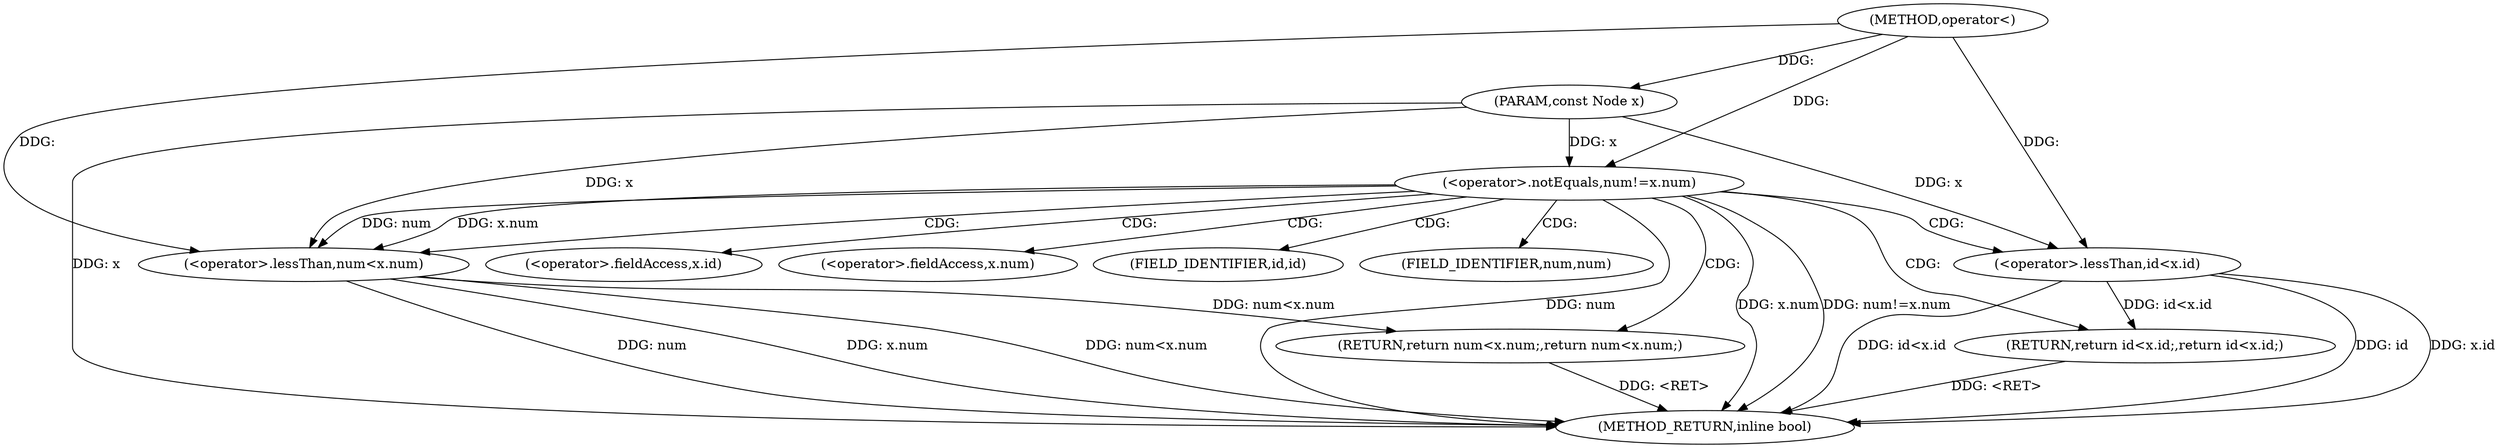 digraph "operator<" {  
"1000231" [label = "(METHOD,operator<)" ]
"1000252" [label = "(METHOD_RETURN,inline bool)" ]
"1000232" [label = "(PARAM,const Node x)" ]
"1000246" [label = "(RETURN,return id<x.id;,return id<x.id;)" ]
"1000235" [label = "(<operator>.notEquals,num!=x.num)" ]
"1000240" [label = "(RETURN,return num<x.num;,return num<x.num;)" ]
"1000247" [label = "(<operator>.lessThan,id<x.id)" ]
"1000241" [label = "(<operator>.lessThan,num<x.num)" ]
"1000249" [label = "(<operator>.fieldAccess,x.id)" ]
"1000243" [label = "(<operator>.fieldAccess,x.num)" ]
"1000251" [label = "(FIELD_IDENTIFIER,id,id)" ]
"1000245" [label = "(FIELD_IDENTIFIER,num,num)" ]
  "1000232" -> "1000252"  [ label = "DDG: x"] 
  "1000235" -> "1000252"  [ label = "DDG: num"] 
  "1000235" -> "1000252"  [ label = "DDG: x.num"] 
  "1000235" -> "1000252"  [ label = "DDG: num!=x.num"] 
  "1000247" -> "1000252"  [ label = "DDG: x.id"] 
  "1000247" -> "1000252"  [ label = "DDG: id<x.id"] 
  "1000241" -> "1000252"  [ label = "DDG: num"] 
  "1000241" -> "1000252"  [ label = "DDG: x.num"] 
  "1000241" -> "1000252"  [ label = "DDG: num<x.num"] 
  "1000246" -> "1000252"  [ label = "DDG: <RET>"] 
  "1000240" -> "1000252"  [ label = "DDG: <RET>"] 
  "1000247" -> "1000252"  [ label = "DDG: id"] 
  "1000231" -> "1000232"  [ label = "DDG: "] 
  "1000247" -> "1000246"  [ label = "DDG: id<x.id"] 
  "1000241" -> "1000240"  [ label = "DDG: num<x.num"] 
  "1000231" -> "1000235"  [ label = "DDG: "] 
  "1000232" -> "1000235"  [ label = "DDG: x"] 
  "1000231" -> "1000247"  [ label = "DDG: "] 
  "1000232" -> "1000247"  [ label = "DDG: x"] 
  "1000235" -> "1000241"  [ label = "DDG: num"] 
  "1000231" -> "1000241"  [ label = "DDG: "] 
  "1000235" -> "1000241"  [ label = "DDG: x.num"] 
  "1000232" -> "1000241"  [ label = "DDG: x"] 
  "1000235" -> "1000247"  [ label = "CDG: "] 
  "1000235" -> "1000241"  [ label = "CDG: "] 
  "1000235" -> "1000240"  [ label = "CDG: "] 
  "1000235" -> "1000243"  [ label = "CDG: "] 
  "1000235" -> "1000245"  [ label = "CDG: "] 
  "1000235" -> "1000246"  [ label = "CDG: "] 
  "1000235" -> "1000251"  [ label = "CDG: "] 
  "1000235" -> "1000249"  [ label = "CDG: "] 
}

